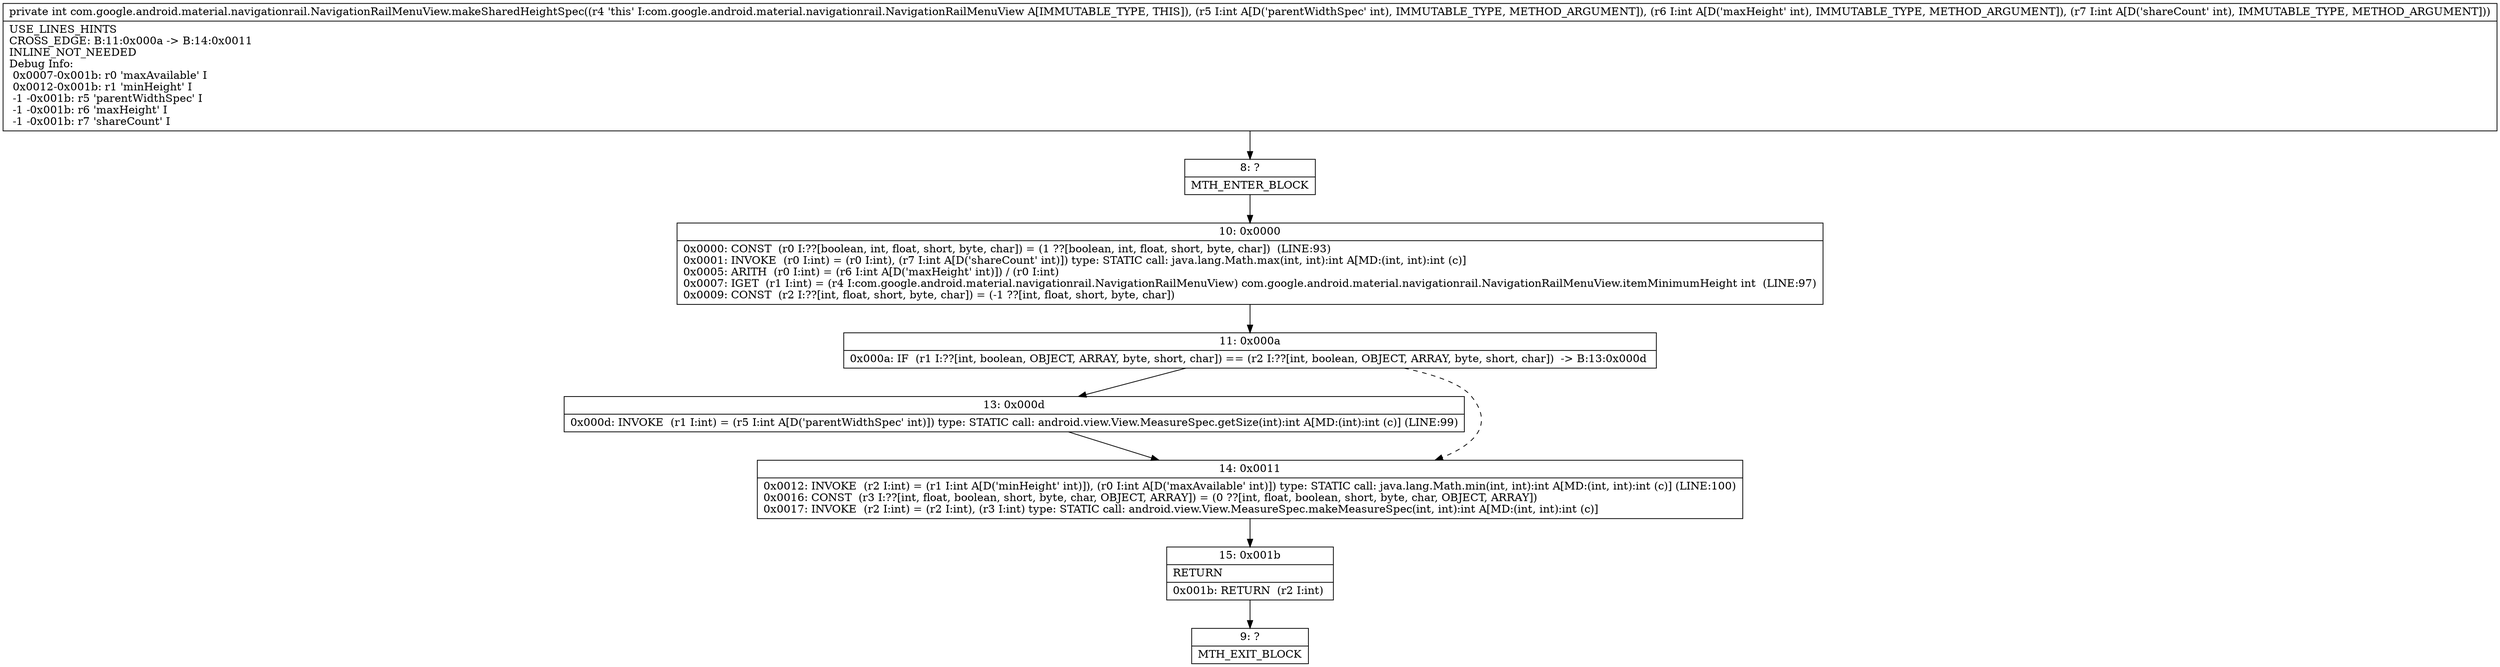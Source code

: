 digraph "CFG forcom.google.android.material.navigationrail.NavigationRailMenuView.makeSharedHeightSpec(III)I" {
Node_8 [shape=record,label="{8\:\ ?|MTH_ENTER_BLOCK\l}"];
Node_10 [shape=record,label="{10\:\ 0x0000|0x0000: CONST  (r0 I:??[boolean, int, float, short, byte, char]) = (1 ??[boolean, int, float, short, byte, char])  (LINE:93)\l0x0001: INVOKE  (r0 I:int) = (r0 I:int), (r7 I:int A[D('shareCount' int)]) type: STATIC call: java.lang.Math.max(int, int):int A[MD:(int, int):int (c)]\l0x0005: ARITH  (r0 I:int) = (r6 I:int A[D('maxHeight' int)]) \/ (r0 I:int) \l0x0007: IGET  (r1 I:int) = (r4 I:com.google.android.material.navigationrail.NavigationRailMenuView) com.google.android.material.navigationrail.NavigationRailMenuView.itemMinimumHeight int  (LINE:97)\l0x0009: CONST  (r2 I:??[int, float, short, byte, char]) = (\-1 ??[int, float, short, byte, char]) \l}"];
Node_11 [shape=record,label="{11\:\ 0x000a|0x000a: IF  (r1 I:??[int, boolean, OBJECT, ARRAY, byte, short, char]) == (r2 I:??[int, boolean, OBJECT, ARRAY, byte, short, char])  \-\> B:13:0x000d \l}"];
Node_13 [shape=record,label="{13\:\ 0x000d|0x000d: INVOKE  (r1 I:int) = (r5 I:int A[D('parentWidthSpec' int)]) type: STATIC call: android.view.View.MeasureSpec.getSize(int):int A[MD:(int):int (c)] (LINE:99)\l}"];
Node_14 [shape=record,label="{14\:\ 0x0011|0x0012: INVOKE  (r2 I:int) = (r1 I:int A[D('minHeight' int)]), (r0 I:int A[D('maxAvailable' int)]) type: STATIC call: java.lang.Math.min(int, int):int A[MD:(int, int):int (c)] (LINE:100)\l0x0016: CONST  (r3 I:??[int, float, boolean, short, byte, char, OBJECT, ARRAY]) = (0 ??[int, float, boolean, short, byte, char, OBJECT, ARRAY]) \l0x0017: INVOKE  (r2 I:int) = (r2 I:int), (r3 I:int) type: STATIC call: android.view.View.MeasureSpec.makeMeasureSpec(int, int):int A[MD:(int, int):int (c)]\l}"];
Node_15 [shape=record,label="{15\:\ 0x001b|RETURN\l|0x001b: RETURN  (r2 I:int) \l}"];
Node_9 [shape=record,label="{9\:\ ?|MTH_EXIT_BLOCK\l}"];
MethodNode[shape=record,label="{private int com.google.android.material.navigationrail.NavigationRailMenuView.makeSharedHeightSpec((r4 'this' I:com.google.android.material.navigationrail.NavigationRailMenuView A[IMMUTABLE_TYPE, THIS]), (r5 I:int A[D('parentWidthSpec' int), IMMUTABLE_TYPE, METHOD_ARGUMENT]), (r6 I:int A[D('maxHeight' int), IMMUTABLE_TYPE, METHOD_ARGUMENT]), (r7 I:int A[D('shareCount' int), IMMUTABLE_TYPE, METHOD_ARGUMENT]))  | USE_LINES_HINTS\lCROSS_EDGE: B:11:0x000a \-\> B:14:0x0011\lINLINE_NOT_NEEDED\lDebug Info:\l  0x0007\-0x001b: r0 'maxAvailable' I\l  0x0012\-0x001b: r1 'minHeight' I\l  \-1 \-0x001b: r5 'parentWidthSpec' I\l  \-1 \-0x001b: r6 'maxHeight' I\l  \-1 \-0x001b: r7 'shareCount' I\l}"];
MethodNode -> Node_8;Node_8 -> Node_10;
Node_10 -> Node_11;
Node_11 -> Node_13;
Node_11 -> Node_14[style=dashed];
Node_13 -> Node_14;
Node_14 -> Node_15;
Node_15 -> Node_9;
}


